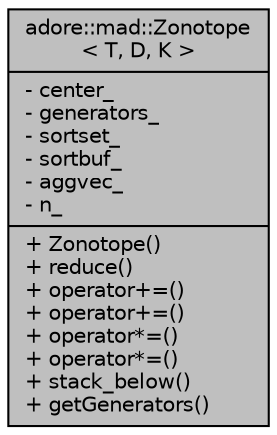 digraph "adore::mad::Zonotope&lt; T, D, K &gt;"
{
 // LATEX_PDF_SIZE
  edge [fontname="Helvetica",fontsize="10",labelfontname="Helvetica",labelfontsize="10"];
  node [fontname="Helvetica",fontsize="10",shape=record];
  Node1 [label="{adore::mad::Zonotope\l\< T, D, K \>\n|- center_\l- generators_\l- sortset_\l- sortbuf_\l- aggvec_\l- n_\l|+ Zonotope()\l+ reduce()\l+ operator+=()\l+ operator+=()\l+ operator*=()\l+ operator*=()\l+ stack_below()\l+ getGenerators()\l}",height=0.2,width=0.4,color="black", fillcolor="grey75", style="filled", fontcolor="black",tooltip=" "];
}
